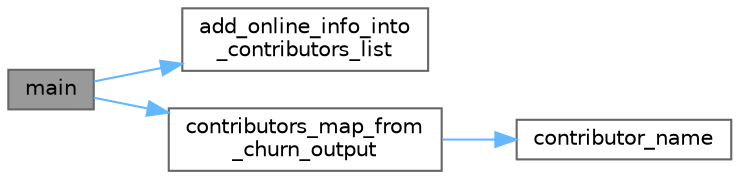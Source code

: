 digraph "main"
{
 // LATEX_PDF_SIZE
  bgcolor="transparent";
  edge [fontname=Helvetica,fontsize=10,labelfontname=Helvetica,labelfontsize=10];
  node [fontname=Helvetica,fontsize=10,shape=box,height=0.2,width=0.4];
  rankdir="LR";
  Node1 [id="Node000001",label="main",height=0.2,width=0.4,color="gray40", fillcolor="grey60", style="filled", fontcolor="black",tooltip=" "];
  Node1 -> Node2 [id="edge1_Node000001_Node000002",color="steelblue1",style="solid",tooltip=" "];
  Node2 [id="Node000002",label="add_online_info_into\l_contributors_list",height=0.2,width=0.4,color="grey40", fillcolor="white", style="filled",URL="$eigen__gen__credits_8cpp.html#a73eb0afdbd874f3e86cdc619fbd6f3f9",tooltip=" "];
  Node1 -> Node3 [id="edge2_Node000001_Node000003",color="steelblue1",style="solid",tooltip=" "];
  Node3 [id="Node000003",label="contributors_map_from\l_churn_output",height=0.2,width=0.4,color="grey40", fillcolor="white", style="filled",URL="$eigen__gen__credits_8cpp.html#a6ef54c53371f14e50e76c0d60bb6b9e4",tooltip=" "];
  Node3 -> Node4 [id="edge3_Node000003_Node000004",color="steelblue1",style="solid",tooltip=" "];
  Node4 [id="Node000004",label="contributor_name",height=0.2,width=0.4,color="grey40", fillcolor="white", style="filled",URL="$eigen__gen__credits_8cpp.html#a66a3a8cd7b058958364381a442e77438",tooltip=" "];
}
